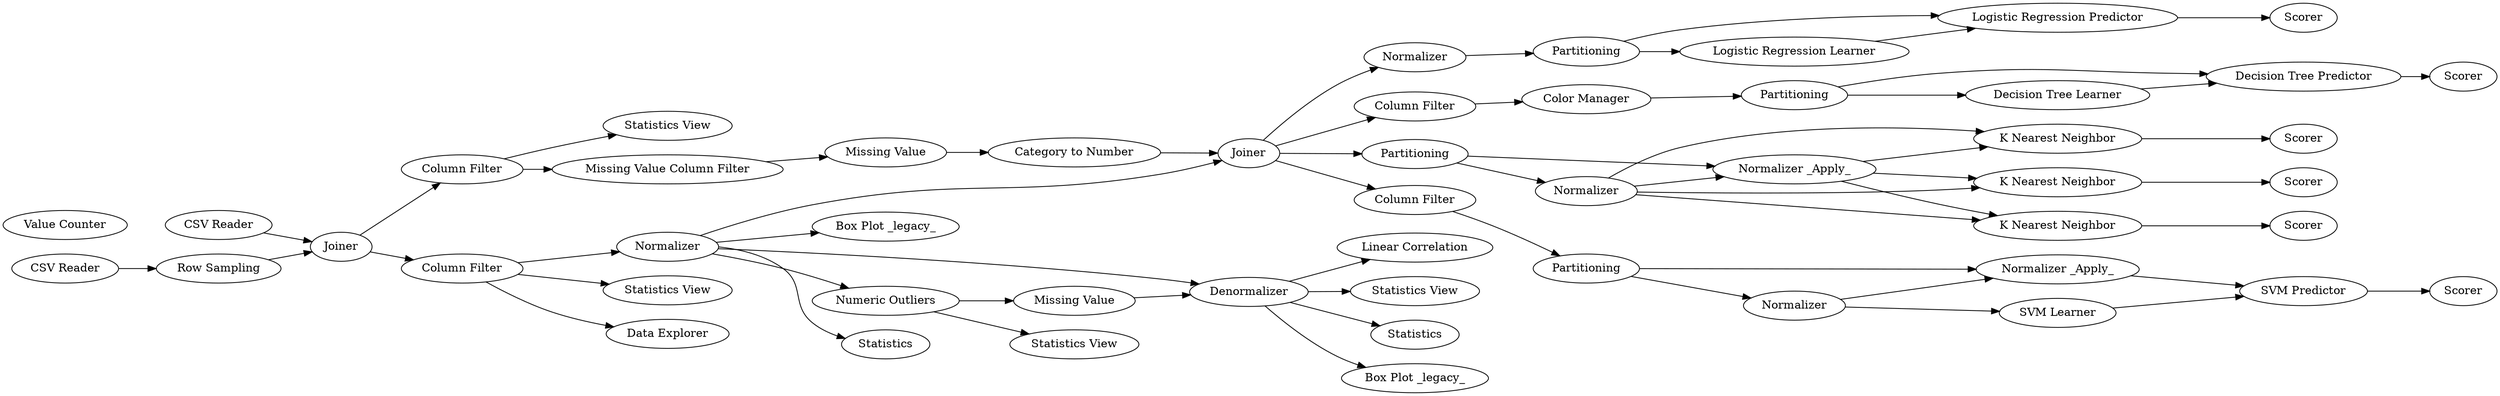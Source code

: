 digraph {
	1 [label="CSV Reader"]
	2 [label="Row Sampling"]
	3 [label="CSV Reader"]
	4 [label=Joiner]
	34 [label="Column Filter"]
	35 [label="Column Filter"]
	36 [label="Missing Value Column Filter"]
	38 [label="Missing Value"]
	40 [label="Category to Number"]
	42 [label=Joiner]
	45 [label=Normalizer]
	47 [label="Color Manager"]
	48 [label=Partitioning]
	49 [label="Decision Tree Learner"]
	50 [label="Decision Tree Predictor"]
	51 [label=Scorer]
	52 [label=Normalizer]
	56 [label=Partitioning]
	58 [label="Column Filter"]
	61 [label=Partitioning]
	63 [label=Normalizer]
	64 [label="Normalizer _Apply_"]
	65 [label="K Nearest Neighbor"]
	66 [label=Scorer]
	67 [label="K Nearest Neighbor"]
	68 [label="K Nearest Neighbor"]
	69 [label=Scorer]
	70 [label=Scorer]
	83 [label=Partitioning]
	84 [label="SVM Learner"]
	87 [label="SVM Predictor"]
	88 [label=Scorer]
	91 [label="Value Counter"]
	95 [label=Statistics]
	96 [label="Linear Correlation"]
	98 [label="Statistics View"]
	99 [label="Statistics View"]
	101 [label="Box Plot _legacy_"]
	105 [label=Normalizer]
	106 [label="Normalizer _Apply_"]
	107 [label="Column Filter"]
	108 [label="Logistic Regression Learner"]
	109 [label="Logistic Regression Predictor"]
	110 [label=Scorer]
	111 [label="Statistics View"]
	112 [label=Denormalizer]
	113 [label="Numeric Outliers"]
	114 [label="Missing Value"]
	115 [label=Statistics]
	116 [label="Box Plot _legacy_"]
	117 [label="Statistics View"]
	118 [label="Data Explorer"]
	1 -> 4
	2 -> 4
	3 -> 2
	4 -> 34
	4 -> 35
	34 -> 36
	34 -> 111
	35 -> 45
	35 -> 98
	35 -> 118
	36 -> 38
	38 -> 40
	40 -> 42
	42 -> 58
	42 -> 61
	42 -> 52
	42 -> 107
	45 -> 42
	45 -> 101
	45 -> 113
	45 -> 112
	45 -> 95
	47 -> 48
	48 -> 49
	48 -> 50
	49 -> 50
	50 -> 51
	52 -> 56
	56 -> 108
	56 -> 109
	58 -> 47
	61 -> 63
	61 -> 64
	63 -> 68
	63 -> 67
	63 -> 65
	63 -> 64
	64 -> 65
	64 -> 67
	64 -> 68
	65 -> 66
	67 -> 69
	68 -> 70
	83 -> 106
	83 -> 105
	84 -> 87
	87 -> 88
	105 -> 106
	105 -> 84
	106 -> 87
	107 -> 83
	108 -> 109
	109 -> 110
	112 -> 115
	112 -> 116
	112 -> 96
	112 -> 99
	113 -> 114
	113 -> 117
	114 -> 112
	rankdir=LR
}
